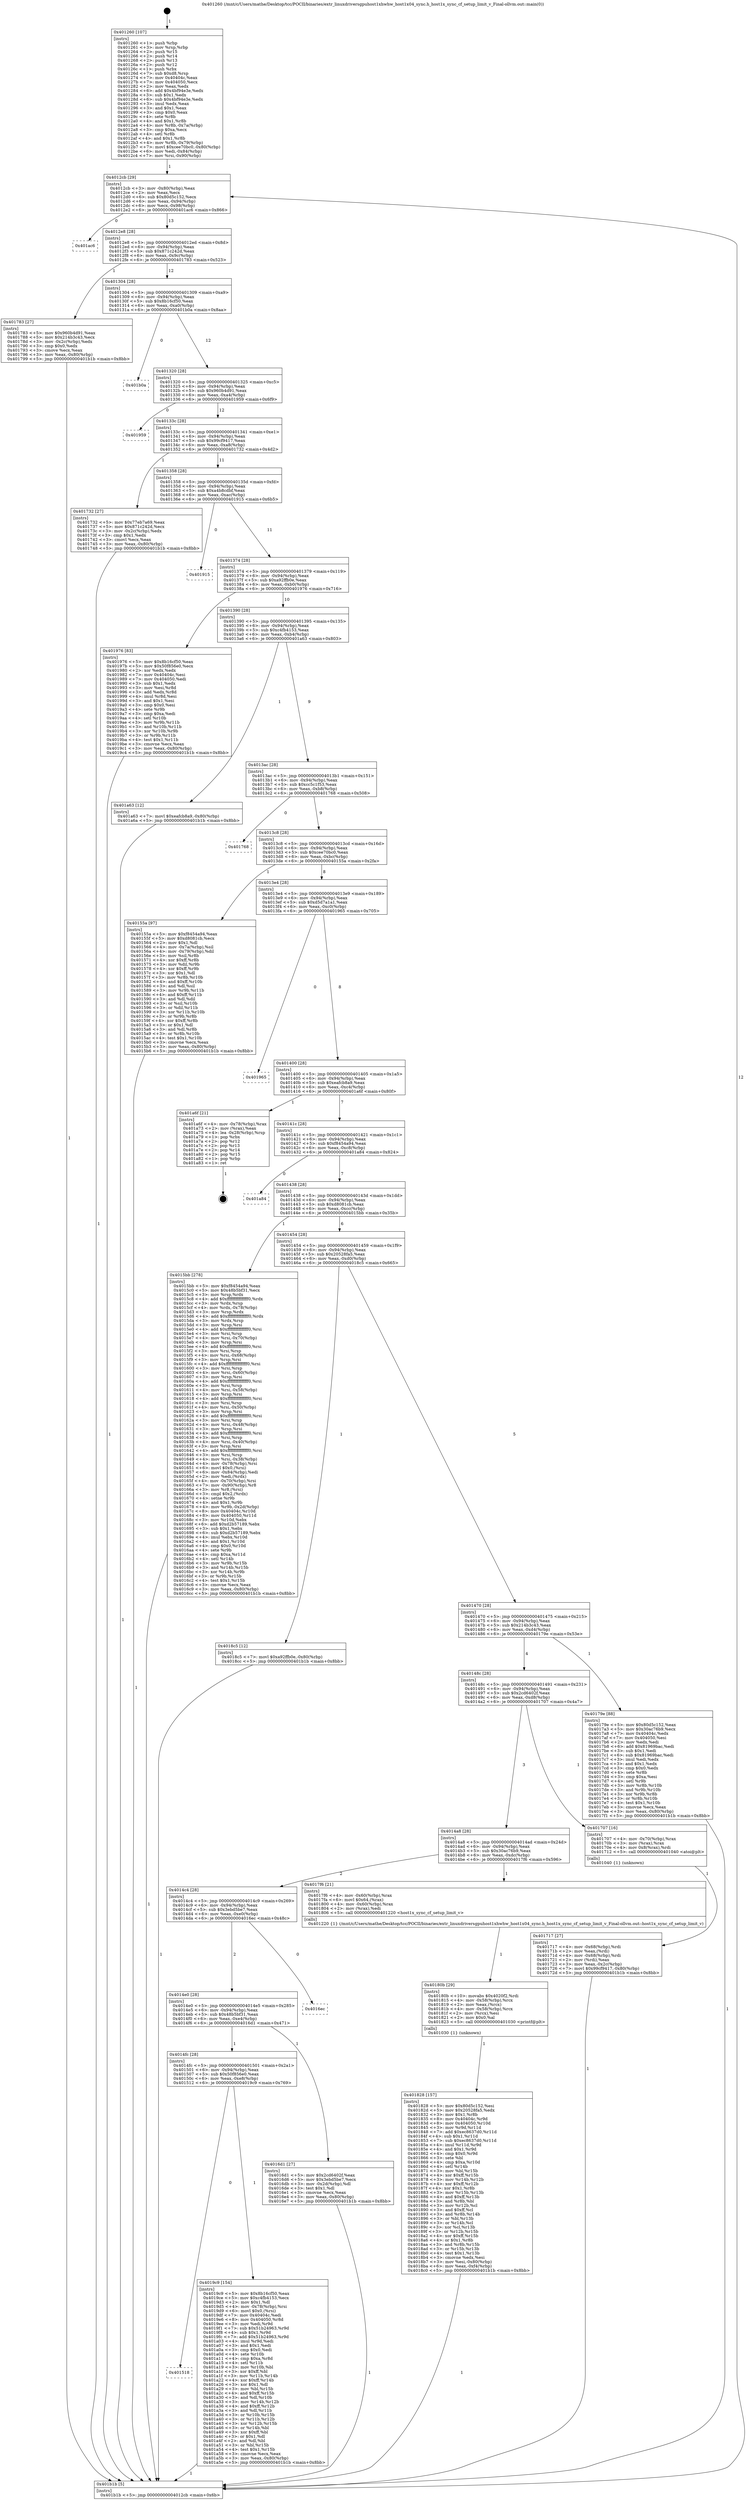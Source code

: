 digraph "0x401260" {
  label = "0x401260 (/mnt/c/Users/mathe/Desktop/tcc/POCII/binaries/extr_linuxdriversgpuhost1xhwhw_host1x04_sync.h_host1x_sync_cf_setup_limit_v_Final-ollvm.out::main(0))"
  labelloc = "t"
  node[shape=record]

  Entry [label="",width=0.3,height=0.3,shape=circle,fillcolor=black,style=filled]
  "0x4012cb" [label="{
     0x4012cb [29]\l
     | [instrs]\l
     &nbsp;&nbsp;0x4012cb \<+3\>: mov -0x80(%rbp),%eax\l
     &nbsp;&nbsp;0x4012ce \<+2\>: mov %eax,%ecx\l
     &nbsp;&nbsp;0x4012d0 \<+6\>: sub $0x80d5c152,%ecx\l
     &nbsp;&nbsp;0x4012d6 \<+6\>: mov %eax,-0x94(%rbp)\l
     &nbsp;&nbsp;0x4012dc \<+6\>: mov %ecx,-0x98(%rbp)\l
     &nbsp;&nbsp;0x4012e2 \<+6\>: je 0000000000401ac6 \<main+0x866\>\l
  }"]
  "0x401ac6" [label="{
     0x401ac6\l
  }", style=dashed]
  "0x4012e8" [label="{
     0x4012e8 [28]\l
     | [instrs]\l
     &nbsp;&nbsp;0x4012e8 \<+5\>: jmp 00000000004012ed \<main+0x8d\>\l
     &nbsp;&nbsp;0x4012ed \<+6\>: mov -0x94(%rbp),%eax\l
     &nbsp;&nbsp;0x4012f3 \<+5\>: sub $0x871c242d,%eax\l
     &nbsp;&nbsp;0x4012f8 \<+6\>: mov %eax,-0x9c(%rbp)\l
     &nbsp;&nbsp;0x4012fe \<+6\>: je 0000000000401783 \<main+0x523\>\l
  }"]
  Exit [label="",width=0.3,height=0.3,shape=circle,fillcolor=black,style=filled,peripheries=2]
  "0x401783" [label="{
     0x401783 [27]\l
     | [instrs]\l
     &nbsp;&nbsp;0x401783 \<+5\>: mov $0x960b4d91,%eax\l
     &nbsp;&nbsp;0x401788 \<+5\>: mov $0x214b3c43,%ecx\l
     &nbsp;&nbsp;0x40178d \<+3\>: mov -0x2c(%rbp),%edx\l
     &nbsp;&nbsp;0x401790 \<+3\>: cmp $0x0,%edx\l
     &nbsp;&nbsp;0x401793 \<+3\>: cmove %ecx,%eax\l
     &nbsp;&nbsp;0x401796 \<+3\>: mov %eax,-0x80(%rbp)\l
     &nbsp;&nbsp;0x401799 \<+5\>: jmp 0000000000401b1b \<main+0x8bb\>\l
  }"]
  "0x401304" [label="{
     0x401304 [28]\l
     | [instrs]\l
     &nbsp;&nbsp;0x401304 \<+5\>: jmp 0000000000401309 \<main+0xa9\>\l
     &nbsp;&nbsp;0x401309 \<+6\>: mov -0x94(%rbp),%eax\l
     &nbsp;&nbsp;0x40130f \<+5\>: sub $0x8b16cf50,%eax\l
     &nbsp;&nbsp;0x401314 \<+6\>: mov %eax,-0xa0(%rbp)\l
     &nbsp;&nbsp;0x40131a \<+6\>: je 0000000000401b0a \<main+0x8aa\>\l
  }"]
  "0x401518" [label="{
     0x401518\l
  }", style=dashed]
  "0x401b0a" [label="{
     0x401b0a\l
  }", style=dashed]
  "0x401320" [label="{
     0x401320 [28]\l
     | [instrs]\l
     &nbsp;&nbsp;0x401320 \<+5\>: jmp 0000000000401325 \<main+0xc5\>\l
     &nbsp;&nbsp;0x401325 \<+6\>: mov -0x94(%rbp),%eax\l
     &nbsp;&nbsp;0x40132b \<+5\>: sub $0x960b4d91,%eax\l
     &nbsp;&nbsp;0x401330 \<+6\>: mov %eax,-0xa4(%rbp)\l
     &nbsp;&nbsp;0x401336 \<+6\>: je 0000000000401959 \<main+0x6f9\>\l
  }"]
  "0x4019c9" [label="{
     0x4019c9 [154]\l
     | [instrs]\l
     &nbsp;&nbsp;0x4019c9 \<+5\>: mov $0x8b16cf50,%eax\l
     &nbsp;&nbsp;0x4019ce \<+5\>: mov $0xc4fb4153,%ecx\l
     &nbsp;&nbsp;0x4019d3 \<+2\>: mov $0x1,%dl\l
     &nbsp;&nbsp;0x4019d5 \<+4\>: mov -0x78(%rbp),%rsi\l
     &nbsp;&nbsp;0x4019d9 \<+6\>: movl $0x0,(%rsi)\l
     &nbsp;&nbsp;0x4019df \<+7\>: mov 0x40404c,%edi\l
     &nbsp;&nbsp;0x4019e6 \<+8\>: mov 0x404050,%r8d\l
     &nbsp;&nbsp;0x4019ee \<+3\>: mov %edi,%r9d\l
     &nbsp;&nbsp;0x4019f1 \<+7\>: sub $0x51b24963,%r9d\l
     &nbsp;&nbsp;0x4019f8 \<+4\>: sub $0x1,%r9d\l
     &nbsp;&nbsp;0x4019fc \<+7\>: add $0x51b24963,%r9d\l
     &nbsp;&nbsp;0x401a03 \<+4\>: imul %r9d,%edi\l
     &nbsp;&nbsp;0x401a07 \<+3\>: and $0x1,%edi\l
     &nbsp;&nbsp;0x401a0a \<+3\>: cmp $0x0,%edi\l
     &nbsp;&nbsp;0x401a0d \<+4\>: sete %r10b\l
     &nbsp;&nbsp;0x401a11 \<+4\>: cmp $0xa,%r8d\l
     &nbsp;&nbsp;0x401a15 \<+4\>: setl %r11b\l
     &nbsp;&nbsp;0x401a19 \<+3\>: mov %r10b,%bl\l
     &nbsp;&nbsp;0x401a1c \<+3\>: xor $0xff,%bl\l
     &nbsp;&nbsp;0x401a1f \<+3\>: mov %r11b,%r14b\l
     &nbsp;&nbsp;0x401a22 \<+4\>: xor $0xff,%r14b\l
     &nbsp;&nbsp;0x401a26 \<+3\>: xor $0x1,%dl\l
     &nbsp;&nbsp;0x401a29 \<+3\>: mov %bl,%r15b\l
     &nbsp;&nbsp;0x401a2c \<+4\>: and $0xff,%r15b\l
     &nbsp;&nbsp;0x401a30 \<+3\>: and %dl,%r10b\l
     &nbsp;&nbsp;0x401a33 \<+3\>: mov %r14b,%r12b\l
     &nbsp;&nbsp;0x401a36 \<+4\>: and $0xff,%r12b\l
     &nbsp;&nbsp;0x401a3a \<+3\>: and %dl,%r11b\l
     &nbsp;&nbsp;0x401a3d \<+3\>: or %r10b,%r15b\l
     &nbsp;&nbsp;0x401a40 \<+3\>: or %r11b,%r12b\l
     &nbsp;&nbsp;0x401a43 \<+3\>: xor %r12b,%r15b\l
     &nbsp;&nbsp;0x401a46 \<+3\>: or %r14b,%bl\l
     &nbsp;&nbsp;0x401a49 \<+3\>: xor $0xff,%bl\l
     &nbsp;&nbsp;0x401a4c \<+3\>: or $0x1,%dl\l
     &nbsp;&nbsp;0x401a4f \<+2\>: and %dl,%bl\l
     &nbsp;&nbsp;0x401a51 \<+3\>: or %bl,%r15b\l
     &nbsp;&nbsp;0x401a54 \<+4\>: test $0x1,%r15b\l
     &nbsp;&nbsp;0x401a58 \<+3\>: cmovne %ecx,%eax\l
     &nbsp;&nbsp;0x401a5b \<+3\>: mov %eax,-0x80(%rbp)\l
     &nbsp;&nbsp;0x401a5e \<+5\>: jmp 0000000000401b1b \<main+0x8bb\>\l
  }"]
  "0x401959" [label="{
     0x401959\l
  }", style=dashed]
  "0x40133c" [label="{
     0x40133c [28]\l
     | [instrs]\l
     &nbsp;&nbsp;0x40133c \<+5\>: jmp 0000000000401341 \<main+0xe1\>\l
     &nbsp;&nbsp;0x401341 \<+6\>: mov -0x94(%rbp),%eax\l
     &nbsp;&nbsp;0x401347 \<+5\>: sub $0x99cf9417,%eax\l
     &nbsp;&nbsp;0x40134c \<+6\>: mov %eax,-0xa8(%rbp)\l
     &nbsp;&nbsp;0x401352 \<+6\>: je 0000000000401732 \<main+0x4d2\>\l
  }"]
  "0x401828" [label="{
     0x401828 [157]\l
     | [instrs]\l
     &nbsp;&nbsp;0x401828 \<+5\>: mov $0x80d5c152,%esi\l
     &nbsp;&nbsp;0x40182d \<+5\>: mov $0x20528fa5,%edx\l
     &nbsp;&nbsp;0x401832 \<+3\>: mov $0x1,%r8b\l
     &nbsp;&nbsp;0x401835 \<+8\>: mov 0x40404c,%r9d\l
     &nbsp;&nbsp;0x40183d \<+8\>: mov 0x404050,%r10d\l
     &nbsp;&nbsp;0x401845 \<+3\>: mov %r9d,%r11d\l
     &nbsp;&nbsp;0x401848 \<+7\>: add $0xec8637d0,%r11d\l
     &nbsp;&nbsp;0x40184f \<+4\>: sub $0x1,%r11d\l
     &nbsp;&nbsp;0x401853 \<+7\>: sub $0xec8637d0,%r11d\l
     &nbsp;&nbsp;0x40185a \<+4\>: imul %r11d,%r9d\l
     &nbsp;&nbsp;0x40185e \<+4\>: and $0x1,%r9d\l
     &nbsp;&nbsp;0x401862 \<+4\>: cmp $0x0,%r9d\l
     &nbsp;&nbsp;0x401866 \<+3\>: sete %bl\l
     &nbsp;&nbsp;0x401869 \<+4\>: cmp $0xa,%r10d\l
     &nbsp;&nbsp;0x40186d \<+4\>: setl %r14b\l
     &nbsp;&nbsp;0x401871 \<+3\>: mov %bl,%r15b\l
     &nbsp;&nbsp;0x401874 \<+4\>: xor $0xff,%r15b\l
     &nbsp;&nbsp;0x401878 \<+3\>: mov %r14b,%r12b\l
     &nbsp;&nbsp;0x40187b \<+4\>: xor $0xff,%r12b\l
     &nbsp;&nbsp;0x40187f \<+4\>: xor $0x1,%r8b\l
     &nbsp;&nbsp;0x401883 \<+3\>: mov %r15b,%r13b\l
     &nbsp;&nbsp;0x401886 \<+4\>: and $0xff,%r13b\l
     &nbsp;&nbsp;0x40188a \<+3\>: and %r8b,%bl\l
     &nbsp;&nbsp;0x40188d \<+3\>: mov %r12b,%cl\l
     &nbsp;&nbsp;0x401890 \<+3\>: and $0xff,%cl\l
     &nbsp;&nbsp;0x401893 \<+3\>: and %r8b,%r14b\l
     &nbsp;&nbsp;0x401896 \<+3\>: or %bl,%r13b\l
     &nbsp;&nbsp;0x401899 \<+3\>: or %r14b,%cl\l
     &nbsp;&nbsp;0x40189c \<+3\>: xor %cl,%r13b\l
     &nbsp;&nbsp;0x40189f \<+3\>: or %r12b,%r15b\l
     &nbsp;&nbsp;0x4018a2 \<+4\>: xor $0xff,%r15b\l
     &nbsp;&nbsp;0x4018a6 \<+4\>: or $0x1,%r8b\l
     &nbsp;&nbsp;0x4018aa \<+3\>: and %r8b,%r15b\l
     &nbsp;&nbsp;0x4018ad \<+3\>: or %r15b,%r13b\l
     &nbsp;&nbsp;0x4018b0 \<+4\>: test $0x1,%r13b\l
     &nbsp;&nbsp;0x4018b4 \<+3\>: cmovne %edx,%esi\l
     &nbsp;&nbsp;0x4018b7 \<+3\>: mov %esi,-0x80(%rbp)\l
     &nbsp;&nbsp;0x4018ba \<+6\>: mov %eax,-0xf4(%rbp)\l
     &nbsp;&nbsp;0x4018c0 \<+5\>: jmp 0000000000401b1b \<main+0x8bb\>\l
  }"]
  "0x401732" [label="{
     0x401732 [27]\l
     | [instrs]\l
     &nbsp;&nbsp;0x401732 \<+5\>: mov $0x77eb7a69,%eax\l
     &nbsp;&nbsp;0x401737 \<+5\>: mov $0x871c242d,%ecx\l
     &nbsp;&nbsp;0x40173c \<+3\>: mov -0x2c(%rbp),%edx\l
     &nbsp;&nbsp;0x40173f \<+3\>: cmp $0x1,%edx\l
     &nbsp;&nbsp;0x401742 \<+3\>: cmovl %ecx,%eax\l
     &nbsp;&nbsp;0x401745 \<+3\>: mov %eax,-0x80(%rbp)\l
     &nbsp;&nbsp;0x401748 \<+5\>: jmp 0000000000401b1b \<main+0x8bb\>\l
  }"]
  "0x401358" [label="{
     0x401358 [28]\l
     | [instrs]\l
     &nbsp;&nbsp;0x401358 \<+5\>: jmp 000000000040135d \<main+0xfd\>\l
     &nbsp;&nbsp;0x40135d \<+6\>: mov -0x94(%rbp),%eax\l
     &nbsp;&nbsp;0x401363 \<+5\>: sub $0xa4b8cdbf,%eax\l
     &nbsp;&nbsp;0x401368 \<+6\>: mov %eax,-0xac(%rbp)\l
     &nbsp;&nbsp;0x40136e \<+6\>: je 0000000000401915 \<main+0x6b5\>\l
  }"]
  "0x40180b" [label="{
     0x40180b [29]\l
     | [instrs]\l
     &nbsp;&nbsp;0x40180b \<+10\>: movabs $0x4020f2,%rdi\l
     &nbsp;&nbsp;0x401815 \<+4\>: mov -0x58(%rbp),%rcx\l
     &nbsp;&nbsp;0x401819 \<+2\>: mov %eax,(%rcx)\l
     &nbsp;&nbsp;0x40181b \<+4\>: mov -0x58(%rbp),%rcx\l
     &nbsp;&nbsp;0x40181f \<+2\>: mov (%rcx),%esi\l
     &nbsp;&nbsp;0x401821 \<+2\>: mov $0x0,%al\l
     &nbsp;&nbsp;0x401823 \<+5\>: call 0000000000401030 \<printf@plt\>\l
     | [calls]\l
     &nbsp;&nbsp;0x401030 \{1\} (unknown)\l
  }"]
  "0x401915" [label="{
     0x401915\l
  }", style=dashed]
  "0x401374" [label="{
     0x401374 [28]\l
     | [instrs]\l
     &nbsp;&nbsp;0x401374 \<+5\>: jmp 0000000000401379 \<main+0x119\>\l
     &nbsp;&nbsp;0x401379 \<+6\>: mov -0x94(%rbp),%eax\l
     &nbsp;&nbsp;0x40137f \<+5\>: sub $0xa92ffb0e,%eax\l
     &nbsp;&nbsp;0x401384 \<+6\>: mov %eax,-0xb0(%rbp)\l
     &nbsp;&nbsp;0x40138a \<+6\>: je 0000000000401976 \<main+0x716\>\l
  }"]
  "0x401717" [label="{
     0x401717 [27]\l
     | [instrs]\l
     &nbsp;&nbsp;0x401717 \<+4\>: mov -0x68(%rbp),%rdi\l
     &nbsp;&nbsp;0x40171b \<+2\>: mov %eax,(%rdi)\l
     &nbsp;&nbsp;0x40171d \<+4\>: mov -0x68(%rbp),%rdi\l
     &nbsp;&nbsp;0x401721 \<+2\>: mov (%rdi),%eax\l
     &nbsp;&nbsp;0x401723 \<+3\>: mov %eax,-0x2c(%rbp)\l
     &nbsp;&nbsp;0x401726 \<+7\>: movl $0x99cf9417,-0x80(%rbp)\l
     &nbsp;&nbsp;0x40172d \<+5\>: jmp 0000000000401b1b \<main+0x8bb\>\l
  }"]
  "0x401976" [label="{
     0x401976 [83]\l
     | [instrs]\l
     &nbsp;&nbsp;0x401976 \<+5\>: mov $0x8b16cf50,%eax\l
     &nbsp;&nbsp;0x40197b \<+5\>: mov $0x50f856e0,%ecx\l
     &nbsp;&nbsp;0x401980 \<+2\>: xor %edx,%edx\l
     &nbsp;&nbsp;0x401982 \<+7\>: mov 0x40404c,%esi\l
     &nbsp;&nbsp;0x401989 \<+7\>: mov 0x404050,%edi\l
     &nbsp;&nbsp;0x401990 \<+3\>: sub $0x1,%edx\l
     &nbsp;&nbsp;0x401993 \<+3\>: mov %esi,%r8d\l
     &nbsp;&nbsp;0x401996 \<+3\>: add %edx,%r8d\l
     &nbsp;&nbsp;0x401999 \<+4\>: imul %r8d,%esi\l
     &nbsp;&nbsp;0x40199d \<+3\>: and $0x1,%esi\l
     &nbsp;&nbsp;0x4019a0 \<+3\>: cmp $0x0,%esi\l
     &nbsp;&nbsp;0x4019a3 \<+4\>: sete %r9b\l
     &nbsp;&nbsp;0x4019a7 \<+3\>: cmp $0xa,%edi\l
     &nbsp;&nbsp;0x4019aa \<+4\>: setl %r10b\l
     &nbsp;&nbsp;0x4019ae \<+3\>: mov %r9b,%r11b\l
     &nbsp;&nbsp;0x4019b1 \<+3\>: and %r10b,%r11b\l
     &nbsp;&nbsp;0x4019b4 \<+3\>: xor %r10b,%r9b\l
     &nbsp;&nbsp;0x4019b7 \<+3\>: or %r9b,%r11b\l
     &nbsp;&nbsp;0x4019ba \<+4\>: test $0x1,%r11b\l
     &nbsp;&nbsp;0x4019be \<+3\>: cmovne %ecx,%eax\l
     &nbsp;&nbsp;0x4019c1 \<+3\>: mov %eax,-0x80(%rbp)\l
     &nbsp;&nbsp;0x4019c4 \<+5\>: jmp 0000000000401b1b \<main+0x8bb\>\l
  }"]
  "0x401390" [label="{
     0x401390 [28]\l
     | [instrs]\l
     &nbsp;&nbsp;0x401390 \<+5\>: jmp 0000000000401395 \<main+0x135\>\l
     &nbsp;&nbsp;0x401395 \<+6\>: mov -0x94(%rbp),%eax\l
     &nbsp;&nbsp;0x40139b \<+5\>: sub $0xc4fb4153,%eax\l
     &nbsp;&nbsp;0x4013a0 \<+6\>: mov %eax,-0xb4(%rbp)\l
     &nbsp;&nbsp;0x4013a6 \<+6\>: je 0000000000401a63 \<main+0x803\>\l
  }"]
  "0x4014fc" [label="{
     0x4014fc [28]\l
     | [instrs]\l
     &nbsp;&nbsp;0x4014fc \<+5\>: jmp 0000000000401501 \<main+0x2a1\>\l
     &nbsp;&nbsp;0x401501 \<+6\>: mov -0x94(%rbp),%eax\l
     &nbsp;&nbsp;0x401507 \<+5\>: sub $0x50f856e0,%eax\l
     &nbsp;&nbsp;0x40150c \<+6\>: mov %eax,-0xe8(%rbp)\l
     &nbsp;&nbsp;0x401512 \<+6\>: je 00000000004019c9 \<main+0x769\>\l
  }"]
  "0x401a63" [label="{
     0x401a63 [12]\l
     | [instrs]\l
     &nbsp;&nbsp;0x401a63 \<+7\>: movl $0xeafcb8a9,-0x80(%rbp)\l
     &nbsp;&nbsp;0x401a6a \<+5\>: jmp 0000000000401b1b \<main+0x8bb\>\l
  }"]
  "0x4013ac" [label="{
     0x4013ac [28]\l
     | [instrs]\l
     &nbsp;&nbsp;0x4013ac \<+5\>: jmp 00000000004013b1 \<main+0x151\>\l
     &nbsp;&nbsp;0x4013b1 \<+6\>: mov -0x94(%rbp),%eax\l
     &nbsp;&nbsp;0x4013b7 \<+5\>: sub $0xcc5c1f53,%eax\l
     &nbsp;&nbsp;0x4013bc \<+6\>: mov %eax,-0xb8(%rbp)\l
     &nbsp;&nbsp;0x4013c2 \<+6\>: je 0000000000401768 \<main+0x508\>\l
  }"]
  "0x4016d1" [label="{
     0x4016d1 [27]\l
     | [instrs]\l
     &nbsp;&nbsp;0x4016d1 \<+5\>: mov $0x2cd6402f,%eax\l
     &nbsp;&nbsp;0x4016d6 \<+5\>: mov $0x3ebd5be7,%ecx\l
     &nbsp;&nbsp;0x4016db \<+3\>: mov -0x2d(%rbp),%dl\l
     &nbsp;&nbsp;0x4016de \<+3\>: test $0x1,%dl\l
     &nbsp;&nbsp;0x4016e1 \<+3\>: cmovne %ecx,%eax\l
     &nbsp;&nbsp;0x4016e4 \<+3\>: mov %eax,-0x80(%rbp)\l
     &nbsp;&nbsp;0x4016e7 \<+5\>: jmp 0000000000401b1b \<main+0x8bb\>\l
  }"]
  "0x401768" [label="{
     0x401768\l
  }", style=dashed]
  "0x4013c8" [label="{
     0x4013c8 [28]\l
     | [instrs]\l
     &nbsp;&nbsp;0x4013c8 \<+5\>: jmp 00000000004013cd \<main+0x16d\>\l
     &nbsp;&nbsp;0x4013cd \<+6\>: mov -0x94(%rbp),%eax\l
     &nbsp;&nbsp;0x4013d3 \<+5\>: sub $0xcee70bc0,%eax\l
     &nbsp;&nbsp;0x4013d8 \<+6\>: mov %eax,-0xbc(%rbp)\l
     &nbsp;&nbsp;0x4013de \<+6\>: je 000000000040155a \<main+0x2fa\>\l
  }"]
  "0x4014e0" [label="{
     0x4014e0 [28]\l
     | [instrs]\l
     &nbsp;&nbsp;0x4014e0 \<+5\>: jmp 00000000004014e5 \<main+0x285\>\l
     &nbsp;&nbsp;0x4014e5 \<+6\>: mov -0x94(%rbp),%eax\l
     &nbsp;&nbsp;0x4014eb \<+5\>: sub $0x48b5bf31,%eax\l
     &nbsp;&nbsp;0x4014f0 \<+6\>: mov %eax,-0xe4(%rbp)\l
     &nbsp;&nbsp;0x4014f6 \<+6\>: je 00000000004016d1 \<main+0x471\>\l
  }"]
  "0x40155a" [label="{
     0x40155a [97]\l
     | [instrs]\l
     &nbsp;&nbsp;0x40155a \<+5\>: mov $0xf8454a94,%eax\l
     &nbsp;&nbsp;0x40155f \<+5\>: mov $0xd8081cb,%ecx\l
     &nbsp;&nbsp;0x401564 \<+2\>: mov $0x1,%dl\l
     &nbsp;&nbsp;0x401566 \<+4\>: mov -0x7a(%rbp),%sil\l
     &nbsp;&nbsp;0x40156a \<+4\>: mov -0x79(%rbp),%dil\l
     &nbsp;&nbsp;0x40156e \<+3\>: mov %sil,%r8b\l
     &nbsp;&nbsp;0x401571 \<+4\>: xor $0xff,%r8b\l
     &nbsp;&nbsp;0x401575 \<+3\>: mov %dil,%r9b\l
     &nbsp;&nbsp;0x401578 \<+4\>: xor $0xff,%r9b\l
     &nbsp;&nbsp;0x40157c \<+3\>: xor $0x1,%dl\l
     &nbsp;&nbsp;0x40157f \<+3\>: mov %r8b,%r10b\l
     &nbsp;&nbsp;0x401582 \<+4\>: and $0xff,%r10b\l
     &nbsp;&nbsp;0x401586 \<+3\>: and %dl,%sil\l
     &nbsp;&nbsp;0x401589 \<+3\>: mov %r9b,%r11b\l
     &nbsp;&nbsp;0x40158c \<+4\>: and $0xff,%r11b\l
     &nbsp;&nbsp;0x401590 \<+3\>: and %dl,%dil\l
     &nbsp;&nbsp;0x401593 \<+3\>: or %sil,%r10b\l
     &nbsp;&nbsp;0x401596 \<+3\>: or %dil,%r11b\l
     &nbsp;&nbsp;0x401599 \<+3\>: xor %r11b,%r10b\l
     &nbsp;&nbsp;0x40159c \<+3\>: or %r9b,%r8b\l
     &nbsp;&nbsp;0x40159f \<+4\>: xor $0xff,%r8b\l
     &nbsp;&nbsp;0x4015a3 \<+3\>: or $0x1,%dl\l
     &nbsp;&nbsp;0x4015a6 \<+3\>: and %dl,%r8b\l
     &nbsp;&nbsp;0x4015a9 \<+3\>: or %r8b,%r10b\l
     &nbsp;&nbsp;0x4015ac \<+4\>: test $0x1,%r10b\l
     &nbsp;&nbsp;0x4015b0 \<+3\>: cmovne %ecx,%eax\l
     &nbsp;&nbsp;0x4015b3 \<+3\>: mov %eax,-0x80(%rbp)\l
     &nbsp;&nbsp;0x4015b6 \<+5\>: jmp 0000000000401b1b \<main+0x8bb\>\l
  }"]
  "0x4013e4" [label="{
     0x4013e4 [28]\l
     | [instrs]\l
     &nbsp;&nbsp;0x4013e4 \<+5\>: jmp 00000000004013e9 \<main+0x189\>\l
     &nbsp;&nbsp;0x4013e9 \<+6\>: mov -0x94(%rbp),%eax\l
     &nbsp;&nbsp;0x4013ef \<+5\>: sub $0xd5d7a1a1,%eax\l
     &nbsp;&nbsp;0x4013f4 \<+6\>: mov %eax,-0xc0(%rbp)\l
     &nbsp;&nbsp;0x4013fa \<+6\>: je 0000000000401965 \<main+0x705\>\l
  }"]
  "0x401b1b" [label="{
     0x401b1b [5]\l
     | [instrs]\l
     &nbsp;&nbsp;0x401b1b \<+5\>: jmp 00000000004012cb \<main+0x6b\>\l
  }"]
  "0x401260" [label="{
     0x401260 [107]\l
     | [instrs]\l
     &nbsp;&nbsp;0x401260 \<+1\>: push %rbp\l
     &nbsp;&nbsp;0x401261 \<+3\>: mov %rsp,%rbp\l
     &nbsp;&nbsp;0x401264 \<+2\>: push %r15\l
     &nbsp;&nbsp;0x401266 \<+2\>: push %r14\l
     &nbsp;&nbsp;0x401268 \<+2\>: push %r13\l
     &nbsp;&nbsp;0x40126a \<+2\>: push %r12\l
     &nbsp;&nbsp;0x40126c \<+1\>: push %rbx\l
     &nbsp;&nbsp;0x40126d \<+7\>: sub $0xd8,%rsp\l
     &nbsp;&nbsp;0x401274 \<+7\>: mov 0x40404c,%eax\l
     &nbsp;&nbsp;0x40127b \<+7\>: mov 0x404050,%ecx\l
     &nbsp;&nbsp;0x401282 \<+2\>: mov %eax,%edx\l
     &nbsp;&nbsp;0x401284 \<+6\>: add $0x4bf94e3e,%edx\l
     &nbsp;&nbsp;0x40128a \<+3\>: sub $0x1,%edx\l
     &nbsp;&nbsp;0x40128d \<+6\>: sub $0x4bf94e3e,%edx\l
     &nbsp;&nbsp;0x401293 \<+3\>: imul %edx,%eax\l
     &nbsp;&nbsp;0x401296 \<+3\>: and $0x1,%eax\l
     &nbsp;&nbsp;0x401299 \<+3\>: cmp $0x0,%eax\l
     &nbsp;&nbsp;0x40129c \<+4\>: sete %r8b\l
     &nbsp;&nbsp;0x4012a0 \<+4\>: and $0x1,%r8b\l
     &nbsp;&nbsp;0x4012a4 \<+4\>: mov %r8b,-0x7a(%rbp)\l
     &nbsp;&nbsp;0x4012a8 \<+3\>: cmp $0xa,%ecx\l
     &nbsp;&nbsp;0x4012ab \<+4\>: setl %r8b\l
     &nbsp;&nbsp;0x4012af \<+4\>: and $0x1,%r8b\l
     &nbsp;&nbsp;0x4012b3 \<+4\>: mov %r8b,-0x79(%rbp)\l
     &nbsp;&nbsp;0x4012b7 \<+7\>: movl $0xcee70bc0,-0x80(%rbp)\l
     &nbsp;&nbsp;0x4012be \<+6\>: mov %edi,-0x84(%rbp)\l
     &nbsp;&nbsp;0x4012c4 \<+7\>: mov %rsi,-0x90(%rbp)\l
  }"]
  "0x4016ec" [label="{
     0x4016ec\l
  }", style=dashed]
  "0x401965" [label="{
     0x401965\l
  }", style=dashed]
  "0x401400" [label="{
     0x401400 [28]\l
     | [instrs]\l
     &nbsp;&nbsp;0x401400 \<+5\>: jmp 0000000000401405 \<main+0x1a5\>\l
     &nbsp;&nbsp;0x401405 \<+6\>: mov -0x94(%rbp),%eax\l
     &nbsp;&nbsp;0x40140b \<+5\>: sub $0xeafcb8a9,%eax\l
     &nbsp;&nbsp;0x401410 \<+6\>: mov %eax,-0xc4(%rbp)\l
     &nbsp;&nbsp;0x401416 \<+6\>: je 0000000000401a6f \<main+0x80f\>\l
  }"]
  "0x4014c4" [label="{
     0x4014c4 [28]\l
     | [instrs]\l
     &nbsp;&nbsp;0x4014c4 \<+5\>: jmp 00000000004014c9 \<main+0x269\>\l
     &nbsp;&nbsp;0x4014c9 \<+6\>: mov -0x94(%rbp),%eax\l
     &nbsp;&nbsp;0x4014cf \<+5\>: sub $0x3ebd5be7,%eax\l
     &nbsp;&nbsp;0x4014d4 \<+6\>: mov %eax,-0xe0(%rbp)\l
     &nbsp;&nbsp;0x4014da \<+6\>: je 00000000004016ec \<main+0x48c\>\l
  }"]
  "0x401a6f" [label="{
     0x401a6f [21]\l
     | [instrs]\l
     &nbsp;&nbsp;0x401a6f \<+4\>: mov -0x78(%rbp),%rax\l
     &nbsp;&nbsp;0x401a73 \<+2\>: mov (%rax),%eax\l
     &nbsp;&nbsp;0x401a75 \<+4\>: lea -0x28(%rbp),%rsp\l
     &nbsp;&nbsp;0x401a79 \<+1\>: pop %rbx\l
     &nbsp;&nbsp;0x401a7a \<+2\>: pop %r12\l
     &nbsp;&nbsp;0x401a7c \<+2\>: pop %r13\l
     &nbsp;&nbsp;0x401a7e \<+2\>: pop %r14\l
     &nbsp;&nbsp;0x401a80 \<+2\>: pop %r15\l
     &nbsp;&nbsp;0x401a82 \<+1\>: pop %rbp\l
     &nbsp;&nbsp;0x401a83 \<+1\>: ret\l
  }"]
  "0x40141c" [label="{
     0x40141c [28]\l
     | [instrs]\l
     &nbsp;&nbsp;0x40141c \<+5\>: jmp 0000000000401421 \<main+0x1c1\>\l
     &nbsp;&nbsp;0x401421 \<+6\>: mov -0x94(%rbp),%eax\l
     &nbsp;&nbsp;0x401427 \<+5\>: sub $0xf8454a94,%eax\l
     &nbsp;&nbsp;0x40142c \<+6\>: mov %eax,-0xc8(%rbp)\l
     &nbsp;&nbsp;0x401432 \<+6\>: je 0000000000401a84 \<main+0x824\>\l
  }"]
  "0x4017f6" [label="{
     0x4017f6 [21]\l
     | [instrs]\l
     &nbsp;&nbsp;0x4017f6 \<+4\>: mov -0x60(%rbp),%rax\l
     &nbsp;&nbsp;0x4017fa \<+6\>: movl $0x64,(%rax)\l
     &nbsp;&nbsp;0x401800 \<+4\>: mov -0x60(%rbp),%rax\l
     &nbsp;&nbsp;0x401804 \<+2\>: mov (%rax),%edi\l
     &nbsp;&nbsp;0x401806 \<+5\>: call 0000000000401220 \<host1x_sync_cf_setup_limit_v\>\l
     | [calls]\l
     &nbsp;&nbsp;0x401220 \{1\} (/mnt/c/Users/mathe/Desktop/tcc/POCII/binaries/extr_linuxdriversgpuhost1xhwhw_host1x04_sync.h_host1x_sync_cf_setup_limit_v_Final-ollvm.out::host1x_sync_cf_setup_limit_v)\l
  }"]
  "0x401a84" [label="{
     0x401a84\l
  }", style=dashed]
  "0x401438" [label="{
     0x401438 [28]\l
     | [instrs]\l
     &nbsp;&nbsp;0x401438 \<+5\>: jmp 000000000040143d \<main+0x1dd\>\l
     &nbsp;&nbsp;0x40143d \<+6\>: mov -0x94(%rbp),%eax\l
     &nbsp;&nbsp;0x401443 \<+5\>: sub $0xd8081cb,%eax\l
     &nbsp;&nbsp;0x401448 \<+6\>: mov %eax,-0xcc(%rbp)\l
     &nbsp;&nbsp;0x40144e \<+6\>: je 00000000004015bb \<main+0x35b\>\l
  }"]
  "0x4014a8" [label="{
     0x4014a8 [28]\l
     | [instrs]\l
     &nbsp;&nbsp;0x4014a8 \<+5\>: jmp 00000000004014ad \<main+0x24d\>\l
     &nbsp;&nbsp;0x4014ad \<+6\>: mov -0x94(%rbp),%eax\l
     &nbsp;&nbsp;0x4014b3 \<+5\>: sub $0x30ac76b9,%eax\l
     &nbsp;&nbsp;0x4014b8 \<+6\>: mov %eax,-0xdc(%rbp)\l
     &nbsp;&nbsp;0x4014be \<+6\>: je 00000000004017f6 \<main+0x596\>\l
  }"]
  "0x4015bb" [label="{
     0x4015bb [278]\l
     | [instrs]\l
     &nbsp;&nbsp;0x4015bb \<+5\>: mov $0xf8454a94,%eax\l
     &nbsp;&nbsp;0x4015c0 \<+5\>: mov $0x48b5bf31,%ecx\l
     &nbsp;&nbsp;0x4015c5 \<+3\>: mov %rsp,%rdx\l
     &nbsp;&nbsp;0x4015c8 \<+4\>: add $0xfffffffffffffff0,%rdx\l
     &nbsp;&nbsp;0x4015cc \<+3\>: mov %rdx,%rsp\l
     &nbsp;&nbsp;0x4015cf \<+4\>: mov %rdx,-0x78(%rbp)\l
     &nbsp;&nbsp;0x4015d3 \<+3\>: mov %rsp,%rdx\l
     &nbsp;&nbsp;0x4015d6 \<+4\>: add $0xfffffffffffffff0,%rdx\l
     &nbsp;&nbsp;0x4015da \<+3\>: mov %rdx,%rsp\l
     &nbsp;&nbsp;0x4015dd \<+3\>: mov %rsp,%rsi\l
     &nbsp;&nbsp;0x4015e0 \<+4\>: add $0xfffffffffffffff0,%rsi\l
     &nbsp;&nbsp;0x4015e4 \<+3\>: mov %rsi,%rsp\l
     &nbsp;&nbsp;0x4015e7 \<+4\>: mov %rsi,-0x70(%rbp)\l
     &nbsp;&nbsp;0x4015eb \<+3\>: mov %rsp,%rsi\l
     &nbsp;&nbsp;0x4015ee \<+4\>: add $0xfffffffffffffff0,%rsi\l
     &nbsp;&nbsp;0x4015f2 \<+3\>: mov %rsi,%rsp\l
     &nbsp;&nbsp;0x4015f5 \<+4\>: mov %rsi,-0x68(%rbp)\l
     &nbsp;&nbsp;0x4015f9 \<+3\>: mov %rsp,%rsi\l
     &nbsp;&nbsp;0x4015fc \<+4\>: add $0xfffffffffffffff0,%rsi\l
     &nbsp;&nbsp;0x401600 \<+3\>: mov %rsi,%rsp\l
     &nbsp;&nbsp;0x401603 \<+4\>: mov %rsi,-0x60(%rbp)\l
     &nbsp;&nbsp;0x401607 \<+3\>: mov %rsp,%rsi\l
     &nbsp;&nbsp;0x40160a \<+4\>: add $0xfffffffffffffff0,%rsi\l
     &nbsp;&nbsp;0x40160e \<+3\>: mov %rsi,%rsp\l
     &nbsp;&nbsp;0x401611 \<+4\>: mov %rsi,-0x58(%rbp)\l
     &nbsp;&nbsp;0x401615 \<+3\>: mov %rsp,%rsi\l
     &nbsp;&nbsp;0x401618 \<+4\>: add $0xfffffffffffffff0,%rsi\l
     &nbsp;&nbsp;0x40161c \<+3\>: mov %rsi,%rsp\l
     &nbsp;&nbsp;0x40161f \<+4\>: mov %rsi,-0x50(%rbp)\l
     &nbsp;&nbsp;0x401623 \<+3\>: mov %rsp,%rsi\l
     &nbsp;&nbsp;0x401626 \<+4\>: add $0xfffffffffffffff0,%rsi\l
     &nbsp;&nbsp;0x40162a \<+3\>: mov %rsi,%rsp\l
     &nbsp;&nbsp;0x40162d \<+4\>: mov %rsi,-0x48(%rbp)\l
     &nbsp;&nbsp;0x401631 \<+3\>: mov %rsp,%rsi\l
     &nbsp;&nbsp;0x401634 \<+4\>: add $0xfffffffffffffff0,%rsi\l
     &nbsp;&nbsp;0x401638 \<+3\>: mov %rsi,%rsp\l
     &nbsp;&nbsp;0x40163b \<+4\>: mov %rsi,-0x40(%rbp)\l
     &nbsp;&nbsp;0x40163f \<+3\>: mov %rsp,%rsi\l
     &nbsp;&nbsp;0x401642 \<+4\>: add $0xfffffffffffffff0,%rsi\l
     &nbsp;&nbsp;0x401646 \<+3\>: mov %rsi,%rsp\l
     &nbsp;&nbsp;0x401649 \<+4\>: mov %rsi,-0x38(%rbp)\l
     &nbsp;&nbsp;0x40164d \<+4\>: mov -0x78(%rbp),%rsi\l
     &nbsp;&nbsp;0x401651 \<+6\>: movl $0x0,(%rsi)\l
     &nbsp;&nbsp;0x401657 \<+6\>: mov -0x84(%rbp),%edi\l
     &nbsp;&nbsp;0x40165d \<+2\>: mov %edi,(%rdx)\l
     &nbsp;&nbsp;0x40165f \<+4\>: mov -0x70(%rbp),%rsi\l
     &nbsp;&nbsp;0x401663 \<+7\>: mov -0x90(%rbp),%r8\l
     &nbsp;&nbsp;0x40166a \<+3\>: mov %r8,(%rsi)\l
     &nbsp;&nbsp;0x40166d \<+3\>: cmpl $0x2,(%rdx)\l
     &nbsp;&nbsp;0x401670 \<+4\>: setne %r9b\l
     &nbsp;&nbsp;0x401674 \<+4\>: and $0x1,%r9b\l
     &nbsp;&nbsp;0x401678 \<+4\>: mov %r9b,-0x2d(%rbp)\l
     &nbsp;&nbsp;0x40167c \<+8\>: mov 0x40404c,%r10d\l
     &nbsp;&nbsp;0x401684 \<+8\>: mov 0x404050,%r11d\l
     &nbsp;&nbsp;0x40168c \<+3\>: mov %r10d,%ebx\l
     &nbsp;&nbsp;0x40168f \<+6\>: add $0xd2b57189,%ebx\l
     &nbsp;&nbsp;0x401695 \<+3\>: sub $0x1,%ebx\l
     &nbsp;&nbsp;0x401698 \<+6\>: sub $0xd2b57189,%ebx\l
     &nbsp;&nbsp;0x40169e \<+4\>: imul %ebx,%r10d\l
     &nbsp;&nbsp;0x4016a2 \<+4\>: and $0x1,%r10d\l
     &nbsp;&nbsp;0x4016a6 \<+4\>: cmp $0x0,%r10d\l
     &nbsp;&nbsp;0x4016aa \<+4\>: sete %r9b\l
     &nbsp;&nbsp;0x4016ae \<+4\>: cmp $0xa,%r11d\l
     &nbsp;&nbsp;0x4016b2 \<+4\>: setl %r14b\l
     &nbsp;&nbsp;0x4016b6 \<+3\>: mov %r9b,%r15b\l
     &nbsp;&nbsp;0x4016b9 \<+3\>: and %r14b,%r15b\l
     &nbsp;&nbsp;0x4016bc \<+3\>: xor %r14b,%r9b\l
     &nbsp;&nbsp;0x4016bf \<+3\>: or %r9b,%r15b\l
     &nbsp;&nbsp;0x4016c2 \<+4\>: test $0x1,%r15b\l
     &nbsp;&nbsp;0x4016c6 \<+3\>: cmovne %ecx,%eax\l
     &nbsp;&nbsp;0x4016c9 \<+3\>: mov %eax,-0x80(%rbp)\l
     &nbsp;&nbsp;0x4016cc \<+5\>: jmp 0000000000401b1b \<main+0x8bb\>\l
  }"]
  "0x401454" [label="{
     0x401454 [28]\l
     | [instrs]\l
     &nbsp;&nbsp;0x401454 \<+5\>: jmp 0000000000401459 \<main+0x1f9\>\l
     &nbsp;&nbsp;0x401459 \<+6\>: mov -0x94(%rbp),%eax\l
     &nbsp;&nbsp;0x40145f \<+5\>: sub $0x20528fa5,%eax\l
     &nbsp;&nbsp;0x401464 \<+6\>: mov %eax,-0xd0(%rbp)\l
     &nbsp;&nbsp;0x40146a \<+6\>: je 00000000004018c5 \<main+0x665\>\l
  }"]
  "0x401707" [label="{
     0x401707 [16]\l
     | [instrs]\l
     &nbsp;&nbsp;0x401707 \<+4\>: mov -0x70(%rbp),%rax\l
     &nbsp;&nbsp;0x40170b \<+3\>: mov (%rax),%rax\l
     &nbsp;&nbsp;0x40170e \<+4\>: mov 0x8(%rax),%rdi\l
     &nbsp;&nbsp;0x401712 \<+5\>: call 0000000000401040 \<atoi@plt\>\l
     | [calls]\l
     &nbsp;&nbsp;0x401040 \{1\} (unknown)\l
  }"]
  "0x40148c" [label="{
     0x40148c [28]\l
     | [instrs]\l
     &nbsp;&nbsp;0x40148c \<+5\>: jmp 0000000000401491 \<main+0x231\>\l
     &nbsp;&nbsp;0x401491 \<+6\>: mov -0x94(%rbp),%eax\l
     &nbsp;&nbsp;0x401497 \<+5\>: sub $0x2cd6402f,%eax\l
     &nbsp;&nbsp;0x40149c \<+6\>: mov %eax,-0xd8(%rbp)\l
     &nbsp;&nbsp;0x4014a2 \<+6\>: je 0000000000401707 \<main+0x4a7\>\l
  }"]
  "0x4018c5" [label="{
     0x4018c5 [12]\l
     | [instrs]\l
     &nbsp;&nbsp;0x4018c5 \<+7\>: movl $0xa92ffb0e,-0x80(%rbp)\l
     &nbsp;&nbsp;0x4018cc \<+5\>: jmp 0000000000401b1b \<main+0x8bb\>\l
  }"]
  "0x401470" [label="{
     0x401470 [28]\l
     | [instrs]\l
     &nbsp;&nbsp;0x401470 \<+5\>: jmp 0000000000401475 \<main+0x215\>\l
     &nbsp;&nbsp;0x401475 \<+6\>: mov -0x94(%rbp),%eax\l
     &nbsp;&nbsp;0x40147b \<+5\>: sub $0x214b3c43,%eax\l
     &nbsp;&nbsp;0x401480 \<+6\>: mov %eax,-0xd4(%rbp)\l
     &nbsp;&nbsp;0x401486 \<+6\>: je 000000000040179e \<main+0x53e\>\l
  }"]
  "0x40179e" [label="{
     0x40179e [88]\l
     | [instrs]\l
     &nbsp;&nbsp;0x40179e \<+5\>: mov $0x80d5c152,%eax\l
     &nbsp;&nbsp;0x4017a3 \<+5\>: mov $0x30ac76b9,%ecx\l
     &nbsp;&nbsp;0x4017a8 \<+7\>: mov 0x40404c,%edx\l
     &nbsp;&nbsp;0x4017af \<+7\>: mov 0x404050,%esi\l
     &nbsp;&nbsp;0x4017b6 \<+2\>: mov %edx,%edi\l
     &nbsp;&nbsp;0x4017b8 \<+6\>: add $0x81969bac,%edi\l
     &nbsp;&nbsp;0x4017be \<+3\>: sub $0x1,%edi\l
     &nbsp;&nbsp;0x4017c1 \<+6\>: sub $0x81969bac,%edi\l
     &nbsp;&nbsp;0x4017c7 \<+3\>: imul %edi,%edx\l
     &nbsp;&nbsp;0x4017ca \<+3\>: and $0x1,%edx\l
     &nbsp;&nbsp;0x4017cd \<+3\>: cmp $0x0,%edx\l
     &nbsp;&nbsp;0x4017d0 \<+4\>: sete %r8b\l
     &nbsp;&nbsp;0x4017d4 \<+3\>: cmp $0xa,%esi\l
     &nbsp;&nbsp;0x4017d7 \<+4\>: setl %r9b\l
     &nbsp;&nbsp;0x4017db \<+3\>: mov %r8b,%r10b\l
     &nbsp;&nbsp;0x4017de \<+3\>: and %r9b,%r10b\l
     &nbsp;&nbsp;0x4017e1 \<+3\>: xor %r9b,%r8b\l
     &nbsp;&nbsp;0x4017e4 \<+3\>: or %r8b,%r10b\l
     &nbsp;&nbsp;0x4017e7 \<+4\>: test $0x1,%r10b\l
     &nbsp;&nbsp;0x4017eb \<+3\>: cmovne %ecx,%eax\l
     &nbsp;&nbsp;0x4017ee \<+3\>: mov %eax,-0x80(%rbp)\l
     &nbsp;&nbsp;0x4017f1 \<+5\>: jmp 0000000000401b1b \<main+0x8bb\>\l
  }"]
  Entry -> "0x401260" [label=" 1"]
  "0x4012cb" -> "0x401ac6" [label=" 0"]
  "0x4012cb" -> "0x4012e8" [label=" 13"]
  "0x401a6f" -> Exit [label=" 1"]
  "0x4012e8" -> "0x401783" [label=" 1"]
  "0x4012e8" -> "0x401304" [label=" 12"]
  "0x401a63" -> "0x401b1b" [label=" 1"]
  "0x401304" -> "0x401b0a" [label=" 0"]
  "0x401304" -> "0x401320" [label=" 12"]
  "0x4019c9" -> "0x401b1b" [label=" 1"]
  "0x401320" -> "0x401959" [label=" 0"]
  "0x401320" -> "0x40133c" [label=" 12"]
  "0x4014fc" -> "0x401518" [label=" 0"]
  "0x40133c" -> "0x401732" [label=" 1"]
  "0x40133c" -> "0x401358" [label=" 11"]
  "0x4014fc" -> "0x4019c9" [label=" 1"]
  "0x401358" -> "0x401915" [label=" 0"]
  "0x401358" -> "0x401374" [label=" 11"]
  "0x401976" -> "0x401b1b" [label=" 1"]
  "0x401374" -> "0x401976" [label=" 1"]
  "0x401374" -> "0x401390" [label=" 10"]
  "0x4018c5" -> "0x401b1b" [label=" 1"]
  "0x401390" -> "0x401a63" [label=" 1"]
  "0x401390" -> "0x4013ac" [label=" 9"]
  "0x401828" -> "0x401b1b" [label=" 1"]
  "0x4013ac" -> "0x401768" [label=" 0"]
  "0x4013ac" -> "0x4013c8" [label=" 9"]
  "0x40180b" -> "0x401828" [label=" 1"]
  "0x4013c8" -> "0x40155a" [label=" 1"]
  "0x4013c8" -> "0x4013e4" [label=" 8"]
  "0x40155a" -> "0x401b1b" [label=" 1"]
  "0x401260" -> "0x4012cb" [label=" 1"]
  "0x401b1b" -> "0x4012cb" [label=" 12"]
  "0x40179e" -> "0x401b1b" [label=" 1"]
  "0x4013e4" -> "0x401965" [label=" 0"]
  "0x4013e4" -> "0x401400" [label=" 8"]
  "0x401783" -> "0x401b1b" [label=" 1"]
  "0x401400" -> "0x401a6f" [label=" 1"]
  "0x401400" -> "0x40141c" [label=" 7"]
  "0x401717" -> "0x401b1b" [label=" 1"]
  "0x40141c" -> "0x401a84" [label=" 0"]
  "0x40141c" -> "0x401438" [label=" 7"]
  "0x401707" -> "0x401717" [label=" 1"]
  "0x401438" -> "0x4015bb" [label=" 1"]
  "0x401438" -> "0x401454" [label=" 6"]
  "0x4014e0" -> "0x4014fc" [label=" 1"]
  "0x4015bb" -> "0x401b1b" [label=" 1"]
  "0x4014e0" -> "0x4016d1" [label=" 1"]
  "0x401454" -> "0x4018c5" [label=" 1"]
  "0x401454" -> "0x401470" [label=" 5"]
  "0x4014c4" -> "0x4014e0" [label=" 2"]
  "0x401470" -> "0x40179e" [label=" 1"]
  "0x401470" -> "0x40148c" [label=" 4"]
  "0x4017f6" -> "0x40180b" [label=" 1"]
  "0x40148c" -> "0x401707" [label=" 1"]
  "0x40148c" -> "0x4014a8" [label=" 3"]
  "0x4016d1" -> "0x401b1b" [label=" 1"]
  "0x4014a8" -> "0x4017f6" [label=" 1"]
  "0x4014a8" -> "0x4014c4" [label=" 2"]
  "0x401732" -> "0x401b1b" [label=" 1"]
  "0x4014c4" -> "0x4016ec" [label=" 0"]
}
